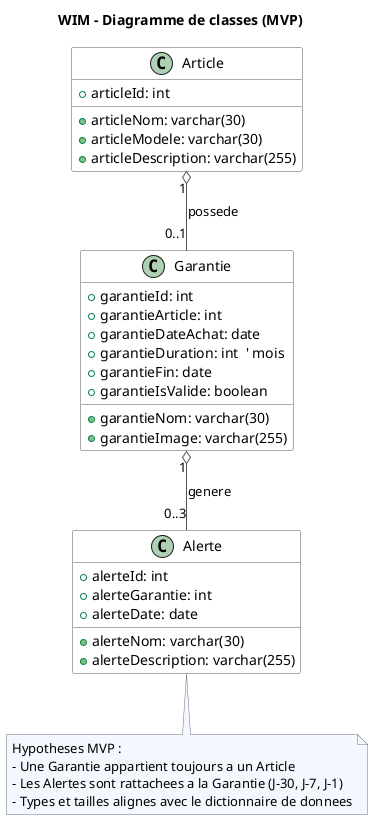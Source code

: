 @startuml
title WIM – Diagramme de classes (MVP)

skinparam class {
  BackgroundColor #ffffff
  ArrowColor #555555
  BorderColor #555555
}
skinparam noteBackgroundColor #F5F7FF
skinparam noteBorderColor #6B7280

class Article {
  +articleId: int
  +articleNom: varchar(30)
  +articleModele: varchar(30)
  +articleDescription: varchar(255)
}

class Garantie {
  +garantieId: int
  +garantieArticle: int
  +garantieNom: varchar(30)
  +garantieDateAchat: date
  +garantieDuration: int  ' mois
  +garantieFin: date
  +garantieIsValide: boolean
  +garantieImage: varchar(255)
}

class Alerte {
  +alerteId: int
  +alerteGarantie: int
  +alerteNom: varchar(30)
  +alerteDate: date
  +alerteDescription: varchar(255)
}

' Relations (conformes au modèle relationnel)
Article "1" o-- "0..1" Garantie : possede
Garantie "1" o-- "0..3" Alerte : genere

note bottom
Hypotheses MVP :
- Une Garantie appartient toujours a un Article
- Les Alertes sont rattachees a la Garantie (J-30, J-7, J-1)
- Types et tailles alignes avec le dictionnaire de donnees
end note
@enduml
